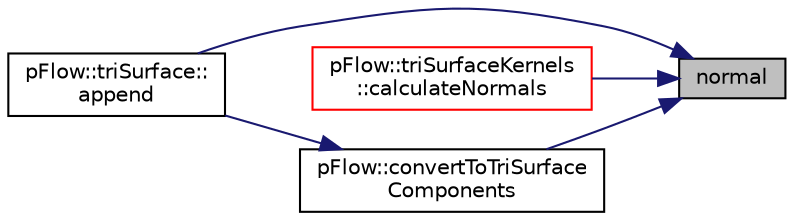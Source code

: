 digraph "normal"
{
 // LATEX_PDF_SIZE
  edge [fontname="Helvetica",fontsize="10",labelfontname="Helvetica",labelfontsize="10"];
  node [fontname="Helvetica",fontsize="10",shape=record];
  rankdir="RL";
  Node1 [label="normal",height=0.2,width=0.4,color="black", fillcolor="grey75", style="filled", fontcolor="black",tooltip=" "];
  Node1 -> Node2 [dir="back",color="midnightblue",fontsize="10",style="solid",fontname="Helvetica"];
  Node2 [label="pFlow::triSurface::\lappend",height=0.2,width=0.4,color="black", fillcolor="white", style="filled",URL="$classpFlow_1_1triSurface.html#a32c459eb3a3a2a8d121e2e0fd7d18170",tooltip=" "];
  Node1 -> Node3 [dir="back",color="midnightblue",fontsize="10",style="solid",fontname="Helvetica"];
  Node3 [label="pFlow::triSurfaceKernels\l::calculateNormals",height=0.2,width=0.4,color="red", fillcolor="white", style="filled",URL="$namespacepFlow_1_1triSurfaceKernels.html#aa3910ffec09789599f4e15d186a944cb",tooltip=" "];
  Node1 -> Node10 [dir="back",color="midnightblue",fontsize="10",style="solid",fontname="Helvetica"];
  Node10 [label="pFlow::convertToTriSurface\lComponents",height=0.2,width=0.4,color="black", fillcolor="white", style="filled",URL="$namespacepFlow.html#afac8884995f33a14312960a0de0be66c",tooltip=" "];
  Node10 -> Node2 [dir="back",color="midnightblue",fontsize="10",style="solid",fontname="Helvetica"];
}
